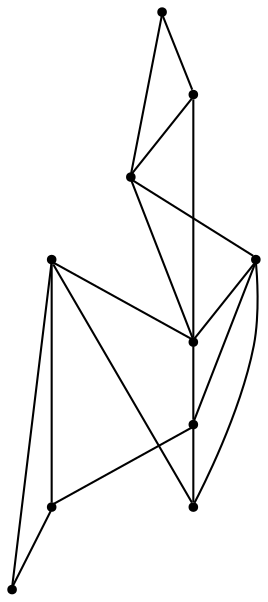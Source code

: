 graph {
  node [shape=point,comment="{\"directed\":false,\"doi\":\"10.1007/978-3-031-22203-0_19\",\"figure\":\"2 (1)\"}"]

  v0 [pos="506.27752481181165,208.94669056120296"]
  v1 [pos="571.6869160787777,339.76172374176406"]
  v2 [pos="506.27752481181165,339.76172374176406"]
  v3 [pos="342.75460701732743,208.94669056120296"]
  v4 [pos="408.1618998665095,208.94669056120296"]
  v5 [pos="408.1618998665095,339.76172374176406"]
  v6 [pos="342.75460701732743,339.76172374176406"]
  v7 [pos="277.3452316474658,208.94669056120296"]
  v8 [pos="277.3452316474658,339.76172374176406"]
  v9 [pos="211.9379348240077,339.76172374176406"]

  v0 -- v1 [id="-1",pos="506.27752481181165,208.94669056120296 571.6869160787777,339.76172374176406 571.6869160787777,339.76172374176406 571.6869160787777,339.76172374176406"]
  v9 -- v8 [id="-3",pos="211.9379348240077,339.76172374176406 277.3452316474658,339.76172374176406 277.3452316474658,339.76172374176406 277.3452316474658,339.76172374176406"]
  v8 -- v6 [id="-4",pos="277.3452316474658,339.76172374176406 342.75460701732743,339.76172374176406 342.75460701732743,339.76172374176406 342.75460701732743,339.76172374176406"]
  v6 -- v5 [id="-5",pos="342.75460701732743,339.76172374176406 408.1618998665095,339.76172374176406 408.1618998665095,339.76172374176406 408.1618998665095,339.76172374176406"]
  v5 -- v2 [id="-6",pos="408.1618998665095,339.76172374176406 506.27752481181165,339.76172374176406 506.27752481181165,339.76172374176406 506.27752481181165,339.76172374176406"]
  v2 -- v1 [id="-7",pos="506.27752481181165,339.76172374176406 571.6869160787777,339.76172374176406 571.6869160787777,339.76172374176406 571.6869160787777,339.76172374176406"]
  v7 -- v3 [id="-10",pos="277.3452316474658,208.94669056120296 342.75460701732743,208.94669056120296 342.75460701732743,208.94669056120296 342.75460701732743,208.94669056120296"]
  v3 -- v4 [id="-11",pos="342.75460701732743,208.94669056120296 408.1618998665095,208.94669056120296 408.1618998665095,208.94669056120296 408.1618998665095,208.94669056120296"]
  v4 -- v0 [id="-12",pos="408.1618998665095,208.94669056120296 506.27752481181165,208.94669056120296 506.27752481181165,208.94669056120296 506.27752481181165,208.94669056120296"]
  v9 -- v7 [id="-14",pos="211.9379348240077,339.76172374176406 277.3452316474658,208.94669056120296 277.3452316474658,208.94669056120296 277.3452316474658,208.94669056120296"]
  v8 -- v3 [id="-15",pos="277.3452316474658,339.76172374176406 342.75460701732743,208.94669056120296 342.75460701732743,208.94669056120296 342.75460701732743,208.94669056120296"]
  v7 -- v8 [id="-16",pos="277.3452316474658,208.94669056120296 277.3452316474658,339.76172374176406 277.3452316474658,339.76172374176406 277.3452316474658,339.76172374176406"]
  v6 -- v4 [id="-17",pos="342.75460701732743,339.76172374176406 408.1618998665095,208.94669056120296 408.1618998665095,208.94669056120296 408.1618998665095,208.94669056120296"]
  v6 -- v3 [id="-18",pos="342.75460701732743,339.76172374176406 342.75460701732743,208.94669056120296 342.75460701732743,208.94669056120296 342.75460701732743,208.94669056120296"]
  v4 -- v5 [id="-19",pos="408.1618998665095,208.94669056120296 408.1618998665095,339.76172374176406 408.1618998665095,339.76172374176406 408.1618998665095,339.76172374176406"]
  v2 -- v3 [id="-20",pos="506.27752481181165,339.76172374176406 342.75460701732743,208.94669056120296 342.75460701732743,208.94669056120296 342.75460701732743,208.94669056120296"]
  v2 -- v0 [id="-21",pos="506.27752481181165,339.76172374176406 506.27752481181165,208.94669056120296 506.27752481181165,208.94669056120296 506.27752481181165,208.94669056120296"]
}